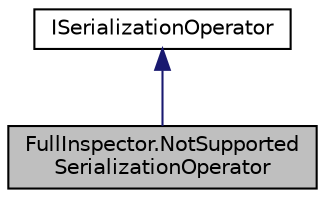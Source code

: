 digraph "FullInspector.NotSupportedSerializationOperator"
{
  edge [fontname="Helvetica",fontsize="10",labelfontname="Helvetica",labelfontsize="10"];
  node [fontname="Helvetica",fontsize="10",shape=record];
  Node1 [label="FullInspector.NotSupported\lSerializationOperator",height=0.2,width=0.4,color="black", fillcolor="grey75", style="filled" fontcolor="black"];
  Node2 -> Node1 [dir="back",color="midnightblue",fontsize="10",style="solid",fontname="Helvetica"];
  Node2 [label="ISerializationOperator",height=0.2,width=0.4,color="black", fillcolor="white", style="filled",URL="$interface_full_inspector_1_1_i_serialization_operator.html",tooltip="An ISerializationOperator provides a set of common serialization routines for serializers. "];
}
